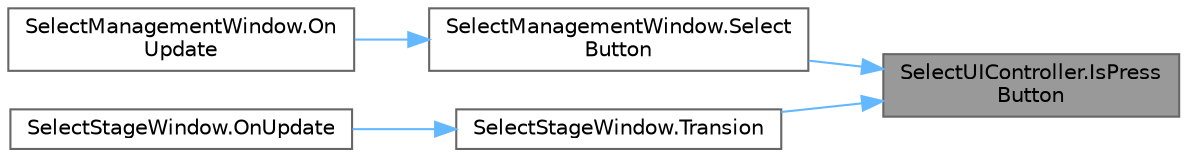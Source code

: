 digraph "SelectUIController.IsPressButton"
{
 // LATEX_PDF_SIZE
  bgcolor="transparent";
  edge [fontname=Helvetica,fontsize=10,labelfontname=Helvetica,labelfontsize=10];
  node [fontname=Helvetica,fontsize=10,shape=box,height=0.2,width=0.4];
  rankdir="RL";
  Node1 [id="Node000001",label="SelectUIController.IsPress\lButton",height=0.2,width=0.4,color="gray40", fillcolor="grey60", style="filled", fontcolor="black",tooltip=" "];
  Node1 -> Node2 [id="edge5_Node000001_Node000002",dir="back",color="steelblue1",style="solid",tooltip=" "];
  Node2 [id="Node000002",label="SelectManagementWindow.Select\lButton",height=0.2,width=0.4,color="grey40", fillcolor="white", style="filled",URL="$class_select_management_window.html#a6b50b3ba7d8a3883b8865323af37e794",tooltip=" "];
  Node2 -> Node3 [id="edge6_Node000002_Node000003",dir="back",color="steelblue1",style="solid",tooltip=" "];
  Node3 [id="Node000003",label="SelectManagementWindow.On\lUpdate",height=0.2,width=0.4,color="grey40", fillcolor="white", style="filled",URL="$class_select_management_window.html#ae457e5af9acbde27df5134abed497327",tooltip=" "];
  Node1 -> Node4 [id="edge7_Node000001_Node000004",dir="back",color="steelblue1",style="solid",tooltip=" "];
  Node4 [id="Node000004",label="SelectStageWindow.Transion",height=0.2,width=0.4,color="grey40", fillcolor="white", style="filled",URL="$class_select_stage_window.html#a8812b525b90f12f9d3f601c79d5f8b26",tooltip=" "];
  Node4 -> Node5 [id="edge8_Node000004_Node000005",dir="back",color="steelblue1",style="solid",tooltip=" "];
  Node5 [id="Node000005",label="SelectStageWindow.OnUpdate",height=0.2,width=0.4,color="grey40", fillcolor="white", style="filled",URL="$class_select_stage_window.html#a6904b552da9f3c8c90ef211989df1d8f",tooltip=" "];
}
